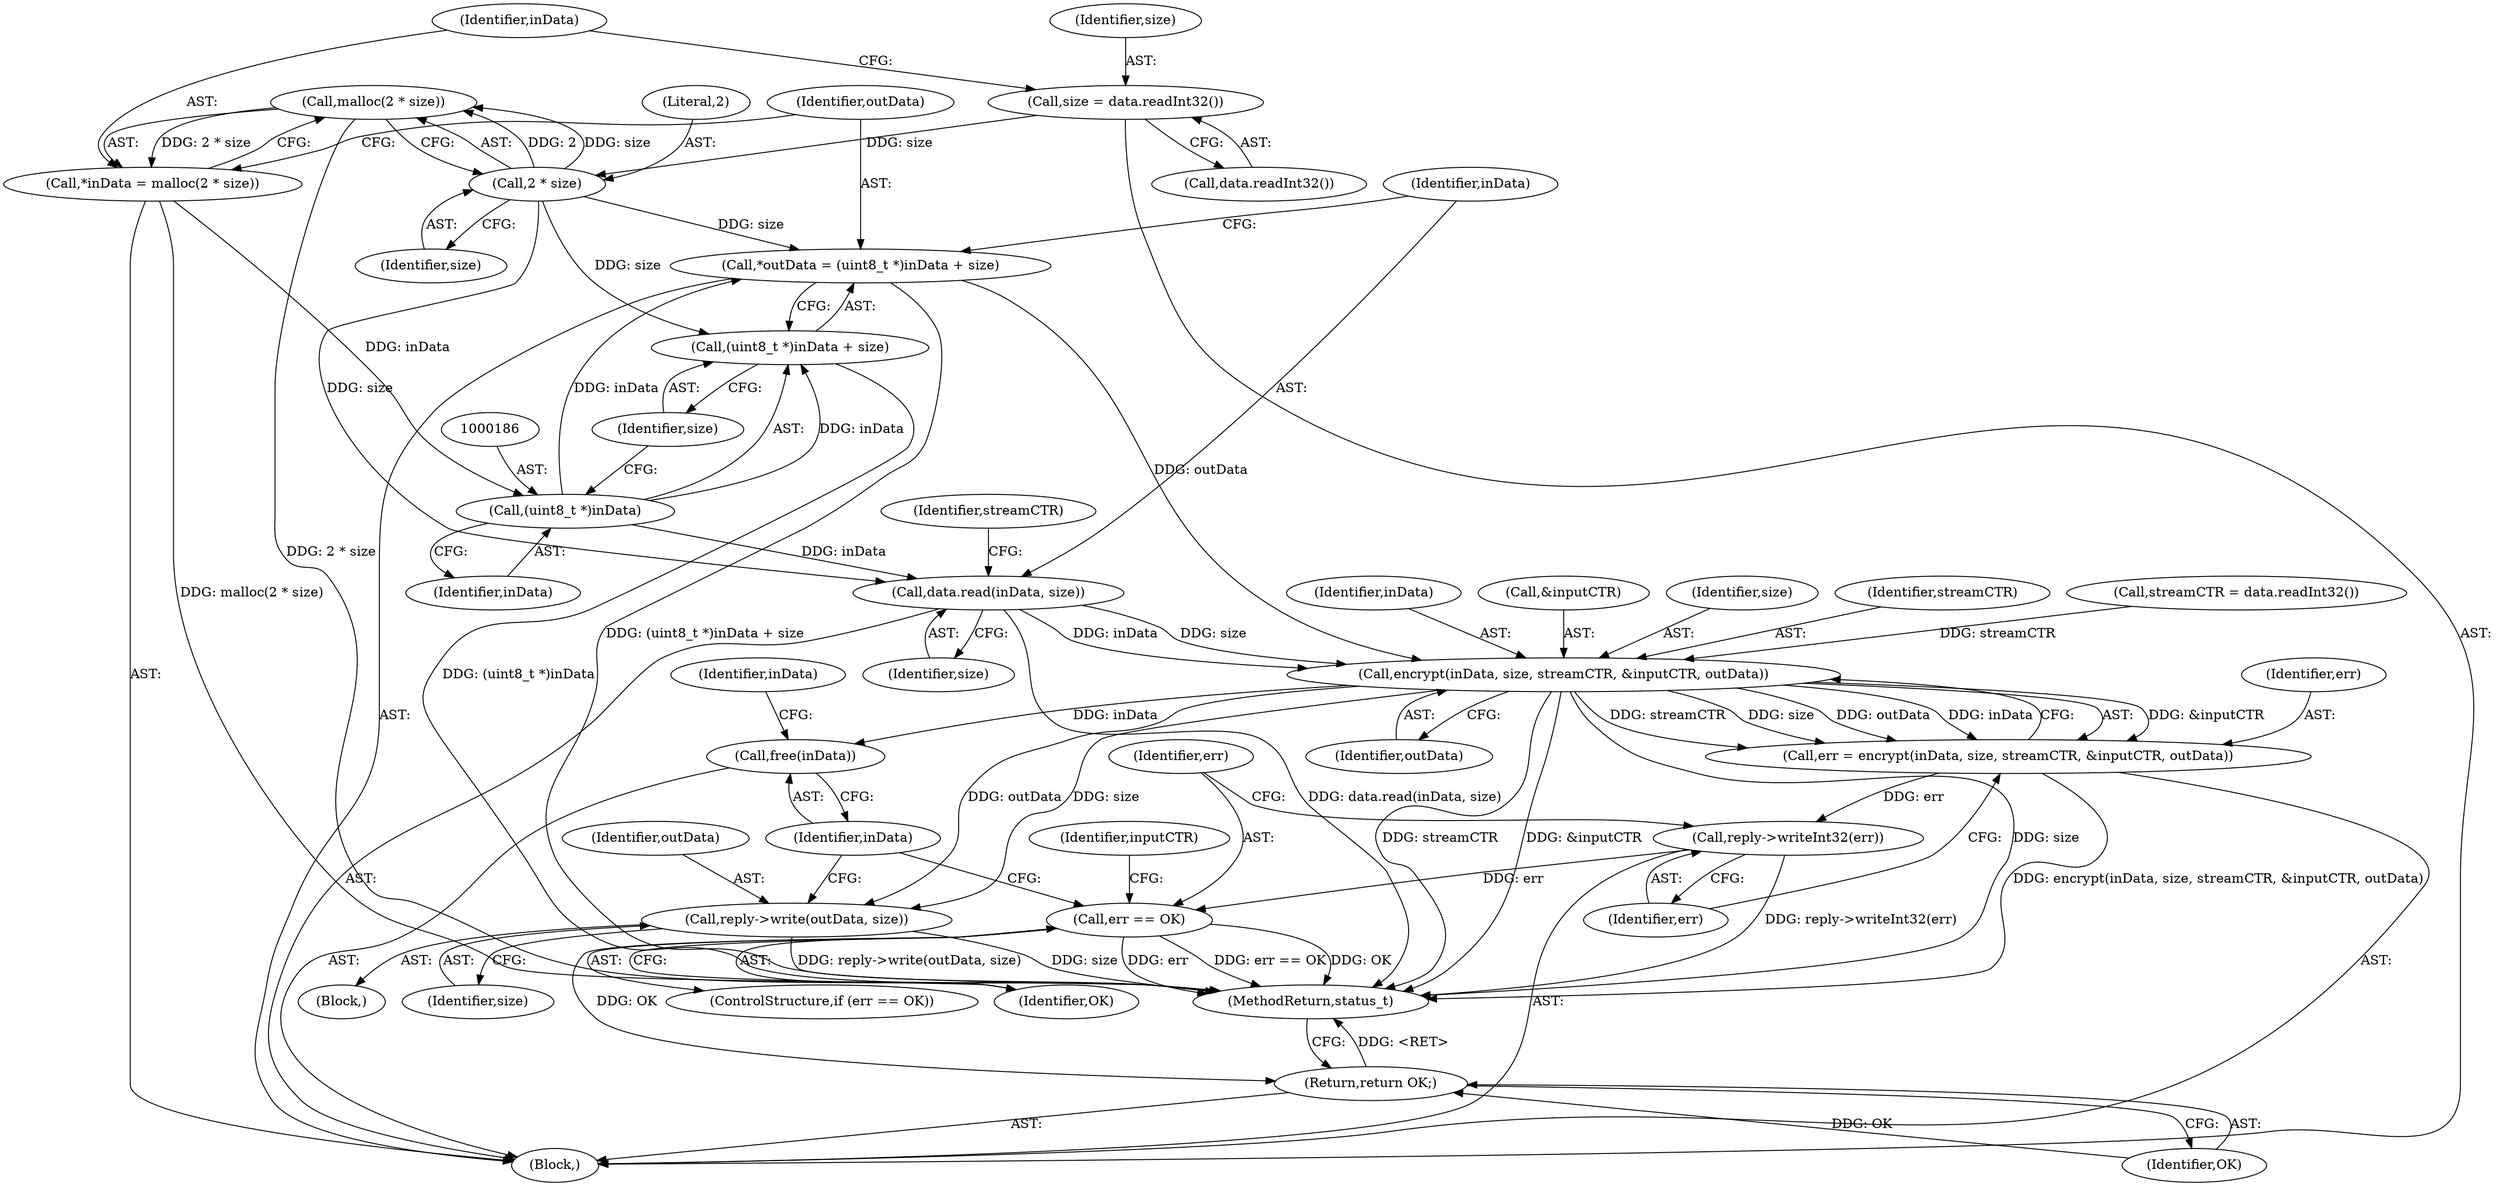 digraph "0_Android_c82e31a7039a03dca7b37c65b7890ba5c1e18ced@API" {
"1000177" [label="(Call,malloc(2 * size))"];
"1000178" [label="(Call,2 * size)"];
"1000171" [label="(Call,size = data.readInt32())"];
"1000175" [label="(Call,*inData = malloc(2 * size))"];
"1000185" [label="(Call,(uint8_t *)inData)"];
"1000182" [label="(Call,*outData = (uint8_t *)inData + size)"];
"1000200" [label="(Call,encrypt(inData, size, streamCTR, &inputCTR, outData))"];
"1000198" [label="(Call,err = encrypt(inData, size, streamCTR, &inputCTR, outData))"];
"1000207" [label="(Call,reply->writeInt32(err))"];
"1000210" [label="(Call,err == OK)"];
"1000226" [label="(Return,return OK;)"];
"1000216" [label="(Call,reply->write(outData, size))"];
"1000219" [label="(Call,free(inData))"];
"1000184" [label="(Call,(uint8_t *)inData + size)"];
"1000189" [label="(Call,data.read(inData, size))"];
"1000208" [label="(Identifier,err)"];
"1000210" [label="(Call,err == OK)"];
"1000200" [label="(Call,encrypt(inData, size, streamCTR, &inputCTR, outData))"];
"1000201" [label="(Identifier,inData)"];
"1000185" [label="(Call,(uint8_t *)inData)"];
"1000179" [label="(Literal,2)"];
"1000178" [label="(Call,2 * size)"];
"1000184" [label="(Call,(uint8_t *)inData + size)"];
"1000171" [label="(Call,size = data.readInt32())"];
"1000218" [label="(Identifier,size)"];
"1000222" [label="(Identifier,inData)"];
"1000213" [label="(Block,)"];
"1000191" [label="(Identifier,size)"];
"1000227" [label="(Identifier,OK)"];
"1000188" [label="(Identifier,size)"];
"1000183" [label="(Identifier,outData)"];
"1000206" [label="(Identifier,outData)"];
"1000207" [label="(Call,reply->writeInt32(err))"];
"1000180" [label="(Identifier,size)"];
"1000190" [label="(Identifier,inData)"];
"1000187" [label="(Identifier,inData)"];
"1000169" [label="(Block,)"];
"1000204" [label="(Call,&inputCTR)"];
"1000216" [label="(Call,reply->write(outData, size))"];
"1000199" [label="(Identifier,err)"];
"1000202" [label="(Identifier,size)"];
"1000219" [label="(Call,free(inData))"];
"1000176" [label="(Identifier,inData)"];
"1000172" [label="(Identifier,size)"];
"1000357" [label="(MethodReturn,status_t)"];
"1000203" [label="(Identifier,streamCTR)"];
"1000209" [label="(ControlStructure,if (err == OK))"];
"1000226" [label="(Return,return OK;)"];
"1000193" [label="(Call,streamCTR = data.readInt32())"];
"1000211" [label="(Identifier,err)"];
"1000215" [label="(Identifier,inputCTR)"];
"1000220" [label="(Identifier,inData)"];
"1000212" [label="(Identifier,OK)"];
"1000173" [label="(Call,data.readInt32())"];
"1000177" [label="(Call,malloc(2 * size))"];
"1000175" [label="(Call,*inData = malloc(2 * size))"];
"1000189" [label="(Call,data.read(inData, size))"];
"1000198" [label="(Call,err = encrypt(inData, size, streamCTR, &inputCTR, outData))"];
"1000217" [label="(Identifier,outData)"];
"1000194" [label="(Identifier,streamCTR)"];
"1000182" [label="(Call,*outData = (uint8_t *)inData + size)"];
"1000177" -> "1000175"  [label="AST: "];
"1000177" -> "1000178"  [label="CFG: "];
"1000178" -> "1000177"  [label="AST: "];
"1000175" -> "1000177"  [label="CFG: "];
"1000177" -> "1000357"  [label="DDG: 2 * size"];
"1000177" -> "1000175"  [label="DDG: 2 * size"];
"1000178" -> "1000177"  [label="DDG: 2"];
"1000178" -> "1000177"  [label="DDG: size"];
"1000178" -> "1000180"  [label="CFG: "];
"1000179" -> "1000178"  [label="AST: "];
"1000180" -> "1000178"  [label="AST: "];
"1000171" -> "1000178"  [label="DDG: size"];
"1000178" -> "1000182"  [label="DDG: size"];
"1000178" -> "1000184"  [label="DDG: size"];
"1000178" -> "1000189"  [label="DDG: size"];
"1000171" -> "1000169"  [label="AST: "];
"1000171" -> "1000173"  [label="CFG: "];
"1000172" -> "1000171"  [label="AST: "];
"1000173" -> "1000171"  [label="AST: "];
"1000176" -> "1000171"  [label="CFG: "];
"1000175" -> "1000169"  [label="AST: "];
"1000176" -> "1000175"  [label="AST: "];
"1000183" -> "1000175"  [label="CFG: "];
"1000175" -> "1000357"  [label="DDG: malloc(2 * size)"];
"1000175" -> "1000185"  [label="DDG: inData"];
"1000185" -> "1000184"  [label="AST: "];
"1000185" -> "1000187"  [label="CFG: "];
"1000186" -> "1000185"  [label="AST: "];
"1000187" -> "1000185"  [label="AST: "];
"1000188" -> "1000185"  [label="CFG: "];
"1000185" -> "1000182"  [label="DDG: inData"];
"1000185" -> "1000184"  [label="DDG: inData"];
"1000185" -> "1000189"  [label="DDG: inData"];
"1000182" -> "1000169"  [label="AST: "];
"1000182" -> "1000184"  [label="CFG: "];
"1000183" -> "1000182"  [label="AST: "];
"1000184" -> "1000182"  [label="AST: "];
"1000190" -> "1000182"  [label="CFG: "];
"1000182" -> "1000357"  [label="DDG: (uint8_t *)inData + size"];
"1000182" -> "1000200"  [label="DDG: outData"];
"1000200" -> "1000198"  [label="AST: "];
"1000200" -> "1000206"  [label="CFG: "];
"1000201" -> "1000200"  [label="AST: "];
"1000202" -> "1000200"  [label="AST: "];
"1000203" -> "1000200"  [label="AST: "];
"1000204" -> "1000200"  [label="AST: "];
"1000206" -> "1000200"  [label="AST: "];
"1000198" -> "1000200"  [label="CFG: "];
"1000200" -> "1000357"  [label="DDG: streamCTR"];
"1000200" -> "1000357"  [label="DDG: &inputCTR"];
"1000200" -> "1000357"  [label="DDG: size"];
"1000200" -> "1000198"  [label="DDG: &inputCTR"];
"1000200" -> "1000198"  [label="DDG: streamCTR"];
"1000200" -> "1000198"  [label="DDG: size"];
"1000200" -> "1000198"  [label="DDG: outData"];
"1000200" -> "1000198"  [label="DDG: inData"];
"1000189" -> "1000200"  [label="DDG: inData"];
"1000189" -> "1000200"  [label="DDG: size"];
"1000193" -> "1000200"  [label="DDG: streamCTR"];
"1000200" -> "1000216"  [label="DDG: outData"];
"1000200" -> "1000216"  [label="DDG: size"];
"1000200" -> "1000219"  [label="DDG: inData"];
"1000198" -> "1000169"  [label="AST: "];
"1000199" -> "1000198"  [label="AST: "];
"1000208" -> "1000198"  [label="CFG: "];
"1000198" -> "1000357"  [label="DDG: encrypt(inData, size, streamCTR, &inputCTR, outData)"];
"1000198" -> "1000207"  [label="DDG: err"];
"1000207" -> "1000169"  [label="AST: "];
"1000207" -> "1000208"  [label="CFG: "];
"1000208" -> "1000207"  [label="AST: "];
"1000211" -> "1000207"  [label="CFG: "];
"1000207" -> "1000357"  [label="DDG: reply->writeInt32(err)"];
"1000207" -> "1000210"  [label="DDG: err"];
"1000210" -> "1000209"  [label="AST: "];
"1000210" -> "1000212"  [label="CFG: "];
"1000211" -> "1000210"  [label="AST: "];
"1000212" -> "1000210"  [label="AST: "];
"1000215" -> "1000210"  [label="CFG: "];
"1000220" -> "1000210"  [label="CFG: "];
"1000210" -> "1000357"  [label="DDG: err == OK"];
"1000210" -> "1000357"  [label="DDG: OK"];
"1000210" -> "1000357"  [label="DDG: err"];
"1000210" -> "1000226"  [label="DDG: OK"];
"1000226" -> "1000169"  [label="AST: "];
"1000226" -> "1000227"  [label="CFG: "];
"1000227" -> "1000226"  [label="AST: "];
"1000357" -> "1000226"  [label="CFG: "];
"1000226" -> "1000357"  [label="DDG: <RET>"];
"1000227" -> "1000226"  [label="DDG: OK"];
"1000216" -> "1000213"  [label="AST: "];
"1000216" -> "1000218"  [label="CFG: "];
"1000217" -> "1000216"  [label="AST: "];
"1000218" -> "1000216"  [label="AST: "];
"1000220" -> "1000216"  [label="CFG: "];
"1000216" -> "1000357"  [label="DDG: reply->write(outData, size)"];
"1000216" -> "1000357"  [label="DDG: size"];
"1000219" -> "1000169"  [label="AST: "];
"1000219" -> "1000220"  [label="CFG: "];
"1000220" -> "1000219"  [label="AST: "];
"1000222" -> "1000219"  [label="CFG: "];
"1000184" -> "1000188"  [label="CFG: "];
"1000188" -> "1000184"  [label="AST: "];
"1000184" -> "1000357"  [label="DDG: (uint8_t *)inData"];
"1000189" -> "1000169"  [label="AST: "];
"1000189" -> "1000191"  [label="CFG: "];
"1000190" -> "1000189"  [label="AST: "];
"1000191" -> "1000189"  [label="AST: "];
"1000194" -> "1000189"  [label="CFG: "];
"1000189" -> "1000357"  [label="DDG: data.read(inData, size)"];
}
